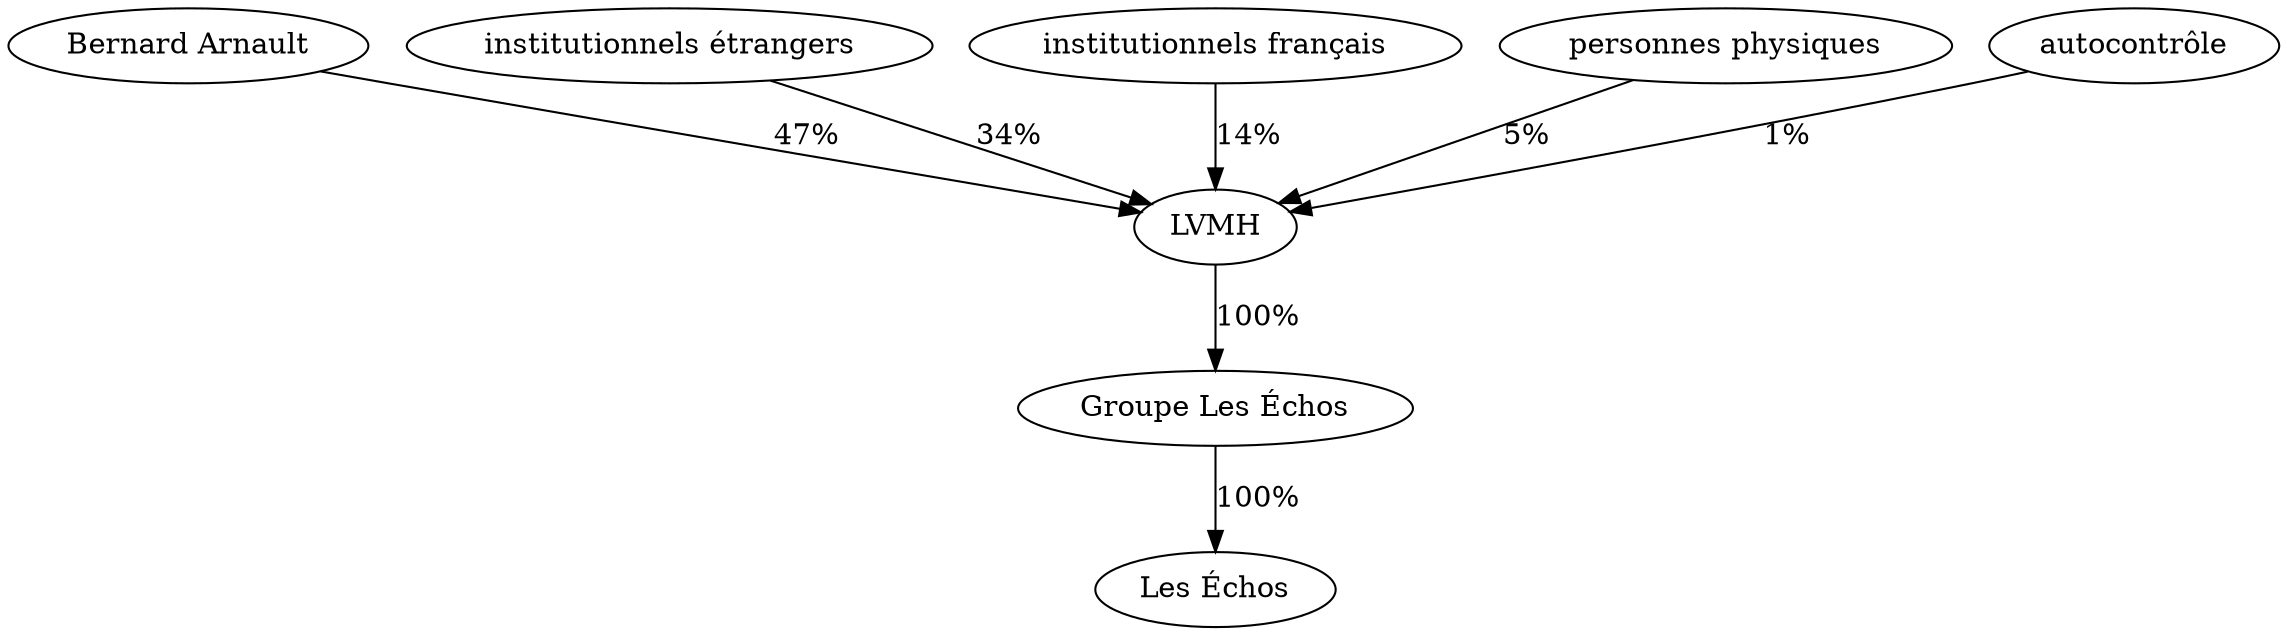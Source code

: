 digraph G {
  "Groupe Les Échos" -> "Les Échos" [label="100%"];
  "LVMH" -> "Groupe Les Échos" [label="100%"];
  "Bernard Arnault" -> "LVMH" [label="47%"];
  "institutionnels étrangers" -> "LVMH" [label="34%"];
  "institutionnels français" -> "LVMH" [label="14%"];
  "personnes physiques" -> "LVMH" [label="5%"];
  "autocontrôle" -> "LVMH" [label="1%"];
}